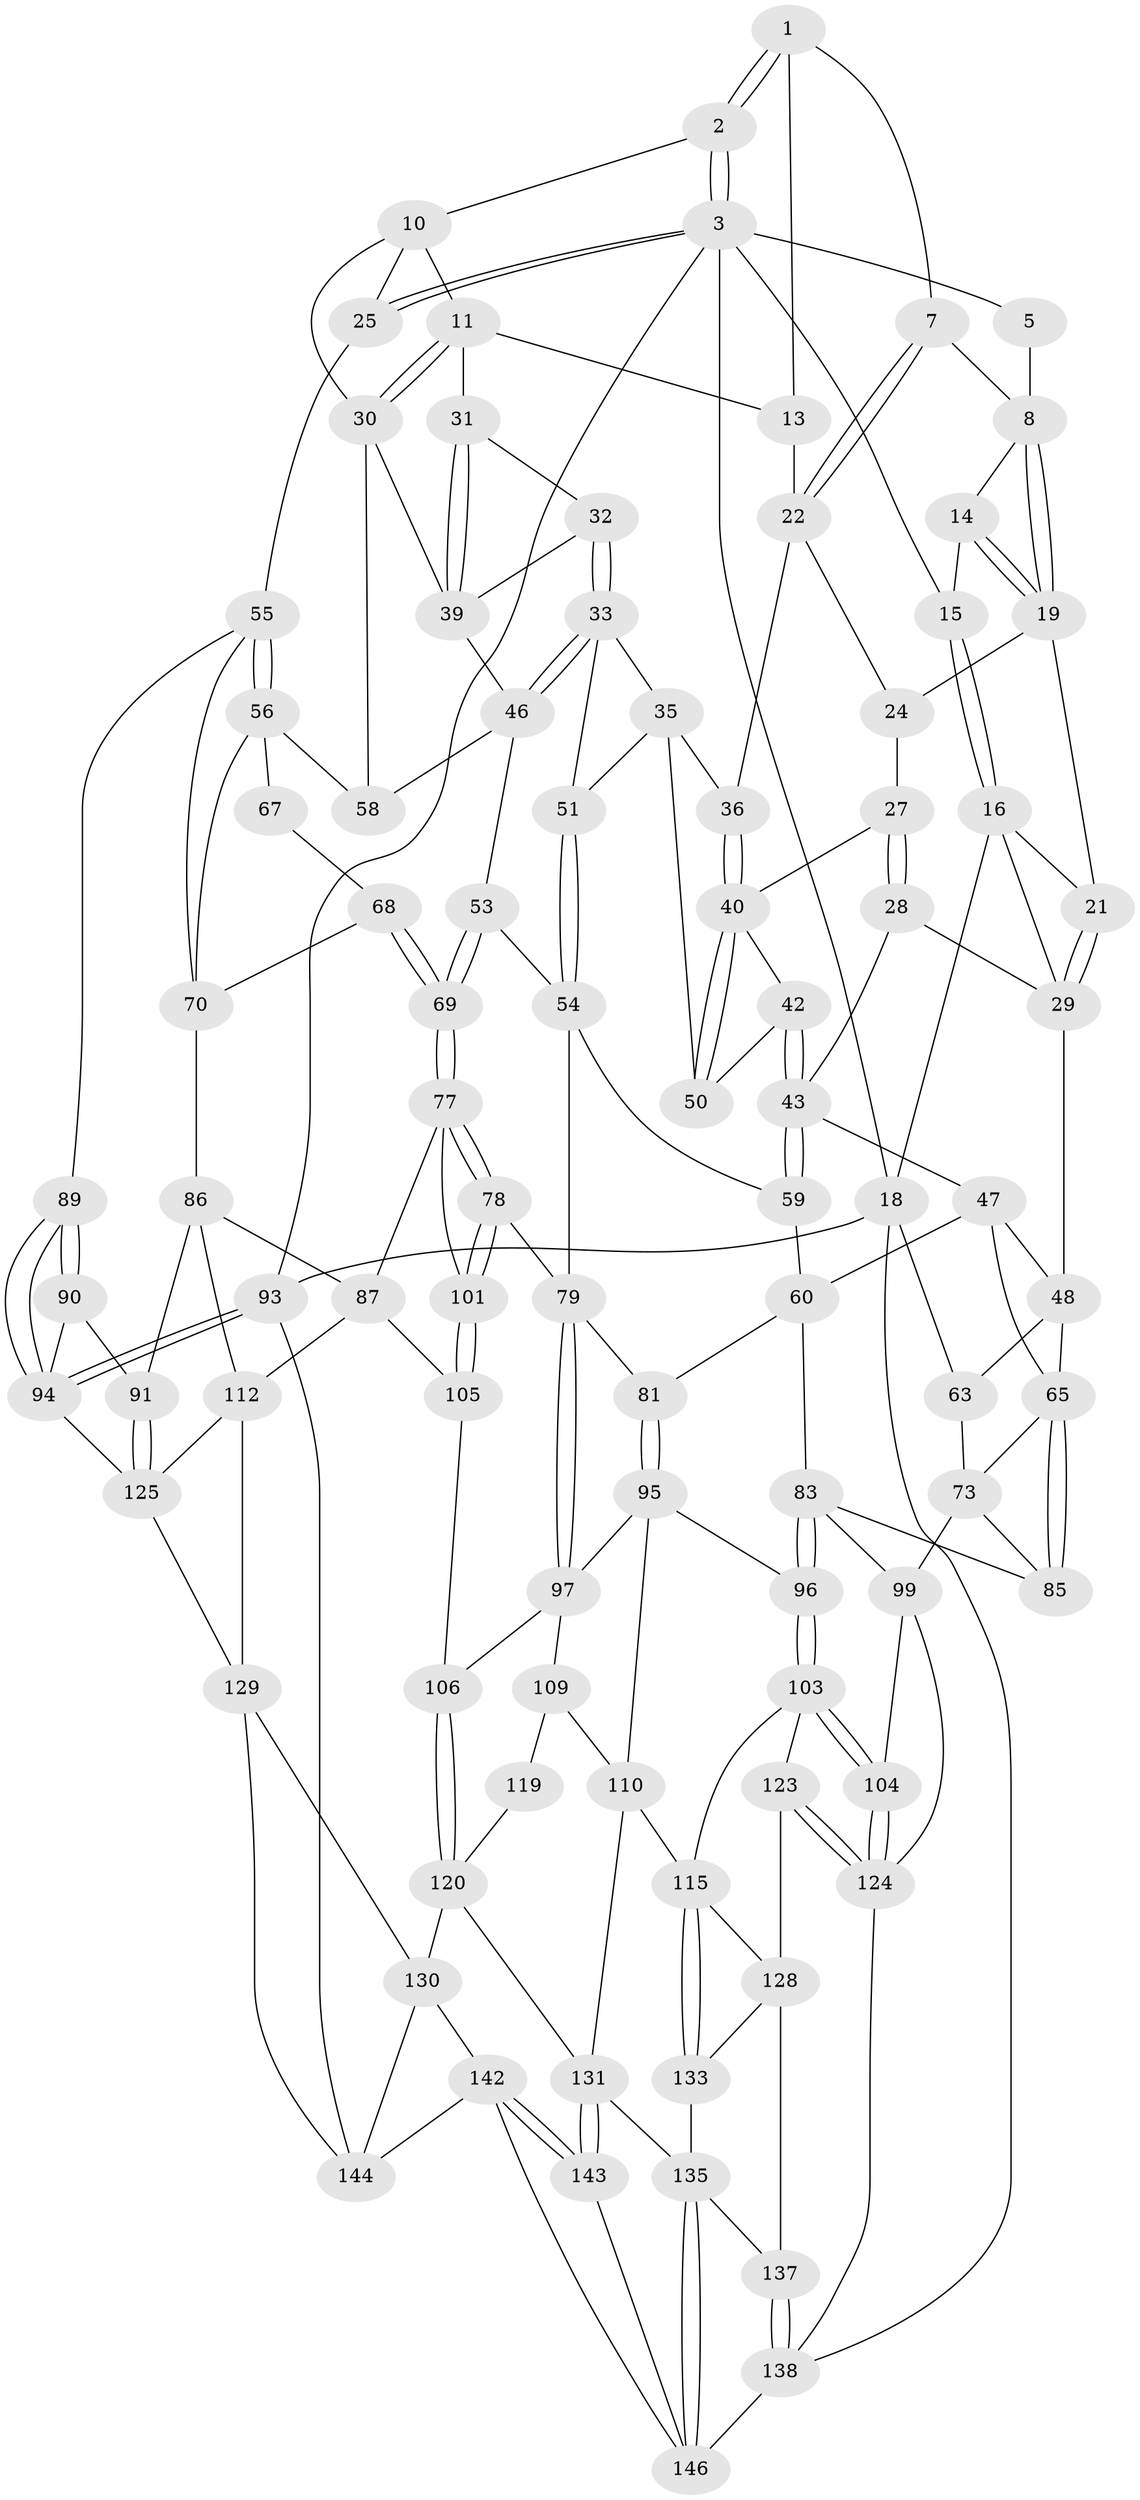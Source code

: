 // original degree distribution, {3: 0.020134228187919462, 5: 0.5302013422818792, 6: 0.2214765100671141, 4: 0.22818791946308725}
// Generated by graph-tools (version 1.1) at 2025/42/03/06/25 10:42:36]
// undirected, 93 vertices, 208 edges
graph export_dot {
graph [start="1"]
  node [color=gray90,style=filled];
  1 [pos="+0.696910963537266+0",super="+6"];
  2 [pos="+0.8731839967690515+0"];
  3 [pos="+1+0",super="+4"];
  5 [pos="+0.45714116152503725+0"];
  7 [pos="+0.5147218608092035+0.07810019987656876"];
  8 [pos="+0.4749462607281289+0.05906843402978925",super="+9"];
  10 [pos="+0.8556272889629458+0.06603494259555644",super="+26"];
  11 [pos="+0.742040603588184+0.15624092808226403",super="+12"];
  13 [pos="+0.6481847691293254+0.1482470435754424"];
  14 [pos="+0.34856775341920637+0.02717386971720714"];
  15 [pos="+0.2165685741581149+0"];
  16 [pos="+0.18256687380525133+0.08472157297679579",super="+17"];
  18 [pos="+0+0.13795140188665675",super="+102"];
  19 [pos="+0.40068361154063004+0.13028636421694229",super="+20"];
  21 [pos="+0.22220806275734936+0.13987351376964655"];
  22 [pos="+0.5864784707689876+0.1606483258064895",super="+23"];
  24 [pos="+0.40069193051352703+0.1614771961964745"];
  25 [pos="+1+0.2342678170583999"];
  27 [pos="+0.3497477725786826+0.26979088467341666"];
  28 [pos="+0.28572825261240137+0.2677007227591643"];
  29 [pos="+0.23186953385801634+0.21508528786980174",super="+37"];
  30 [pos="+0.8502643536091019+0.2917657836774075",super="+38"];
  31 [pos="+0.6883287326068501+0.2589586455689576"];
  32 [pos="+0.6705359898518697+0.28446899081354515"];
  33 [pos="+0.6282406861517891+0.32410857796829734",super="+34"];
  35 [pos="+0.5443646139499537+0.2807653377433321",super="+49"];
  36 [pos="+0.5141028517163887+0.25566442275513845"];
  39 [pos="+0.8072728127465985+0.3436400143123245",super="+45"];
  40 [pos="+0.5081511842669689+0.2625780745499263",super="+41"];
  42 [pos="+0.40234354975424824+0.39439574906767155"];
  43 [pos="+0.37241883935285014+0.43842713479020906",super="+44"];
  46 [pos="+0.6699326045087589+0.37456542043094376",super="+52"];
  47 [pos="+0.20714838226719462+0.3892757423902156",super="+61"];
  48 [pos="+0.10522235807303938+0.39435055973738387",super="+62"];
  50 [pos="+0.46508474507711883+0.3583645035714481"];
  51 [pos="+0.5691930586948813+0.44053775223596403"];
  53 [pos="+0.7047689712141252+0.48228854612022243"];
  54 [pos="+0.5873589452744669+0.4872610548967756",super="+64"];
  55 [pos="+1+0.36923161348635863",super="+76"];
  56 [pos="+0.9062789645559711+0.4116744825531486",super="+57"];
  58 [pos="+0.8331686131525305+0.3915020495624824"];
  59 [pos="+0.3727219637628019+0.4508510615706993"];
  60 [pos="+0.30108242995102735+0.5202363804618603",super="+82"];
  63 [pos="+0+0.4833640440458079",super="+75"];
  65 [pos="+0.2538116058325736+0.5422210535161931",super="+66"];
  67 [pos="+0.8675589215438735+0.4279584958288826"];
  68 [pos="+0.818228671273216+0.5600540002925818",super="+72"];
  69 [pos="+0.7317624576930791+0.570356556567719"];
  70 [pos="+0.9855225669889911+0.5452268001431416",super="+71"];
  73 [pos="+0.13938937265437143+0.6411217382434039",super="+74"];
  77 [pos="+0.7326228049032127+0.6315024462146327",super="+88"];
  78 [pos="+0.5490920433047529+0.6640180743373886"];
  79 [pos="+0.5284562135613794+0.6583898155298701",super="+80"];
  81 [pos="+0.4049021663404106+0.626692031571381"];
  83 [pos="+0.27293327014803737+0.6928274642866399",super="+84"];
  85 [pos="+0.2133074039478927+0.6332424159828083"];
  86 [pos="+0.8959993266182549+0.6936707455062442",super="+92"];
  87 [pos="+0.7997147183334707+0.7000771498246507",super="+111"];
  89 [pos="+1+0.7410124151673472"];
  90 [pos="+1+0.7382954224496063"];
  91 [pos="+0.9562021065377725+0.7268280661232494"];
  93 [pos="+1+1"];
  94 [pos="+1+0.9184212921464565",super="+139"];
  95 [pos="+0.3675318347491747+0.7300637503749373",super="+98"];
  96 [pos="+0.30522598165243137+0.7376337556688908"];
  97 [pos="+0.5138515292262873+0.6911427291837964",super="+108"];
  99 [pos="+0.2201652626515327+0.7369003292318574",super="+100"];
  101 [pos="+0.6374164974336655+0.7564962482668327"];
  103 [pos="+0.30399529586004903+0.7528912288763685",super="+117"];
  104 [pos="+0.22198433693003217+0.814889153149126"];
  105 [pos="+0.6491911988115576+0.7978368150173468"];
  106 [pos="+0.6475278880897355+0.8001859573237973",super="+107"];
  109 [pos="+0.5076323565385826+0.8211791152385789",super="+118"];
  110 [pos="+0.4662646927006134+0.7834745677472489",super="+114"];
  112 [pos="+0.8160800048730026+0.8982128651056489",super="+113"];
  115 [pos="+0.3692764134216258+0.8376390044695063",super="+116"];
  119 [pos="+0.590880009732678+0.80078872531561",super="+122"];
  120 [pos="+0.6320896377097525+0.8771107219134925",super="+121"];
  123 [pos="+0.2346802154095537+0.864347817831376"];
  124 [pos="+0.1802178534372095+0.8607440499150268",super="+127"];
  125 [pos="+0.8710580845904501+0.9276918314839154",super="+126"];
  128 [pos="+0.28206711986581645+0.8775733438203653",super="+134"];
  129 [pos="+0.6782968906136376+0.8910780497328075",super="+140"];
  130 [pos="+0.6496322731413997+0.8938399114957976",super="+141"];
  131 [pos="+0.5242404139440765+0.9450312690717568",super="+132"];
  133 [pos="+0.3568467505643549+0.879077279503376"];
  135 [pos="+0.40439230144842864+0.9312007152607702",super="+136"];
  137 [pos="+0.2938519470376872+0.9894197590653343"];
  138 [pos="+0.22181034576447692+1",super="+145"];
  142 [pos="+0.5208215567269274+0.9934974093659559",super="+149"];
  143 [pos="+0.5176860824458501+0.9783339007062336"];
  144 [pos="+0.8079761888239095+1",super="+148"];
  146 [pos="+0.406768274112713+0.9339953087509715",super="+147"];
  1 -- 2;
  1 -- 2;
  1 -- 13;
  1 -- 7;
  2 -- 3;
  2 -- 3;
  2 -- 10;
  3 -- 25;
  3 -- 25;
  3 -- 93;
  3 -- 18;
  3 -- 5;
  3 -- 15;
  5 -- 8;
  7 -- 8;
  7 -- 22;
  7 -- 22;
  8 -- 19;
  8 -- 19;
  8 -- 14;
  10 -- 11;
  10 -- 25;
  10 -- 30;
  11 -- 30;
  11 -- 30;
  11 -- 13;
  11 -- 31;
  13 -- 22;
  14 -- 15;
  14 -- 19;
  14 -- 19;
  15 -- 16;
  15 -- 16;
  16 -- 21;
  16 -- 18;
  16 -- 29;
  18 -- 63 [weight=2];
  18 -- 93;
  18 -- 138;
  19 -- 24;
  19 -- 21;
  21 -- 29;
  21 -- 29;
  22 -- 24;
  22 -- 36;
  24 -- 27;
  25 -- 55;
  27 -- 28;
  27 -- 28;
  27 -- 40;
  28 -- 29;
  28 -- 43;
  29 -- 48;
  30 -- 58;
  30 -- 39;
  31 -- 32;
  31 -- 39;
  31 -- 39;
  32 -- 33;
  32 -- 33;
  32 -- 39;
  33 -- 46;
  33 -- 46;
  33 -- 51;
  33 -- 35;
  35 -- 36;
  35 -- 51;
  35 -- 50;
  36 -- 40;
  36 -- 40;
  39 -- 46;
  40 -- 50;
  40 -- 50;
  40 -- 42;
  42 -- 43;
  42 -- 43;
  42 -- 50;
  43 -- 59;
  43 -- 59;
  43 -- 47;
  46 -- 58;
  46 -- 53;
  47 -- 48;
  47 -- 65;
  47 -- 60;
  48 -- 63;
  48 -- 65;
  51 -- 54;
  51 -- 54;
  53 -- 54;
  53 -- 69;
  53 -- 69;
  54 -- 59;
  54 -- 79;
  55 -- 56;
  55 -- 56;
  55 -- 89;
  55 -- 70;
  56 -- 70;
  56 -- 58;
  56 -- 67;
  59 -- 60;
  60 -- 81;
  60 -- 83;
  63 -- 73;
  65 -- 85;
  65 -- 85;
  65 -- 73;
  67 -- 68 [weight=2];
  68 -- 69;
  68 -- 69;
  68 -- 70;
  69 -- 77;
  69 -- 77;
  70 -- 86;
  73 -- 85;
  73 -- 99;
  77 -- 78;
  77 -- 78;
  77 -- 101;
  77 -- 87;
  78 -- 79;
  78 -- 101;
  78 -- 101;
  79 -- 97;
  79 -- 97;
  79 -- 81;
  81 -- 95;
  81 -- 95;
  83 -- 96;
  83 -- 96;
  83 -- 99;
  83 -- 85;
  86 -- 87;
  86 -- 112;
  86 -- 91;
  87 -- 112;
  87 -- 105;
  89 -- 90;
  89 -- 90;
  89 -- 94;
  89 -- 94;
  90 -- 91;
  90 -- 94;
  91 -- 125;
  91 -- 125;
  93 -- 94;
  93 -- 94;
  93 -- 144;
  94 -- 125;
  95 -- 96;
  95 -- 97;
  95 -- 110;
  96 -- 103;
  96 -- 103;
  97 -- 109;
  97 -- 106;
  99 -- 104;
  99 -- 124;
  101 -- 105;
  101 -- 105;
  103 -- 104;
  103 -- 104;
  103 -- 123;
  103 -- 115;
  104 -- 124;
  104 -- 124;
  105 -- 106;
  106 -- 120;
  106 -- 120;
  109 -- 110;
  109 -- 119 [weight=2];
  110 -- 115;
  110 -- 131;
  112 -- 129;
  112 -- 125;
  115 -- 133;
  115 -- 133;
  115 -- 128;
  119 -- 120;
  120 -- 130;
  120 -- 131;
  123 -- 124;
  123 -- 124;
  123 -- 128;
  124 -- 138;
  125 -- 129;
  128 -- 137;
  128 -- 133;
  129 -- 130;
  129 -- 144;
  130 -- 144;
  130 -- 142;
  131 -- 143;
  131 -- 143;
  131 -- 135;
  133 -- 135;
  135 -- 146;
  135 -- 146;
  135 -- 137;
  137 -- 138;
  137 -- 138;
  138 -- 146;
  142 -- 143;
  142 -- 143;
  142 -- 144;
  142 -- 146;
  143 -- 146;
}
